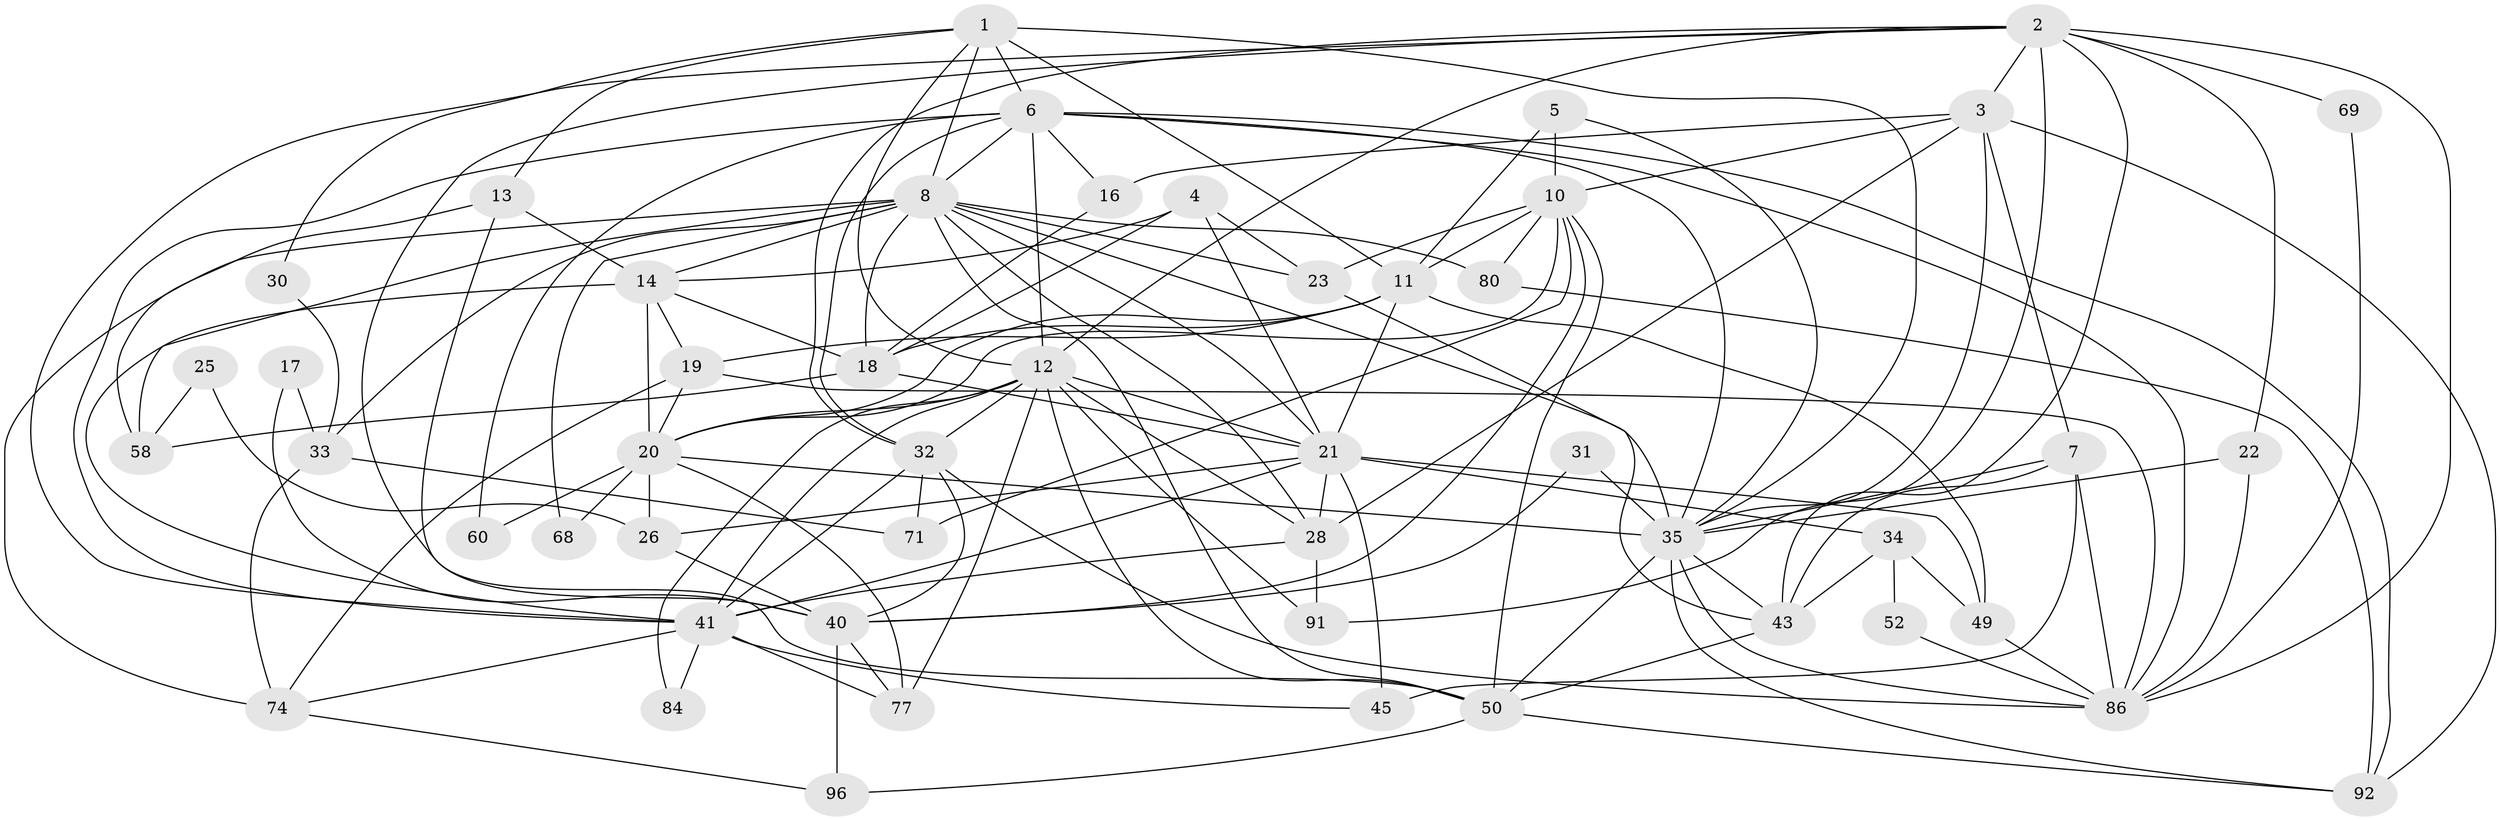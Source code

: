 // original degree distribution, {4: 0.33, 5: 0.19, 3: 0.22, 7: 0.02, 2: 0.14, 8: 0.01, 6: 0.08, 9: 0.01}
// Generated by graph-tools (version 1.1) at 2025/18/03/04/25 18:18:51]
// undirected, 50 vertices, 140 edges
graph export_dot {
graph [start="1"]
  node [color=gray90,style=filled];
  1 [super="+38"];
  2 [super="+85+51"];
  3 [super="+65"];
  4 [super="+61"];
  5;
  6 [super="+24"];
  7 [super="+9"];
  8 [super="+15+56"];
  10 [super="+70+42+53"];
  11 [super="+37"];
  12 [super="+100+79+93"];
  13;
  14 [super="+39"];
  16;
  17;
  18 [super="+57"];
  19 [super="+36"];
  20 [super="+29+54"];
  21 [super="+46+90"];
  22 [super="+47"];
  23;
  25;
  26 [super="+48"];
  28 [super="+97"];
  30;
  31 [super="+75"];
  32 [super="+67"];
  33 [super="+59"];
  34;
  35 [super="+89+73+94"];
  40 [super="+82"];
  41 [super="+78+66"];
  43 [super="+44"];
  45;
  49 [super="+55"];
  50 [super="+99"];
  52;
  58;
  60;
  68;
  69;
  71;
  74;
  77 [super="+98"];
  80;
  84;
  86 [super="+87"];
  91;
  92;
  96;
  1 -- 8;
  1 -- 35 [weight=2];
  1 -- 12;
  1 -- 13;
  1 -- 30;
  1 -- 6;
  1 -- 11;
  2 -- 22;
  2 -- 91;
  2 -- 41;
  2 -- 32;
  2 -- 3;
  2 -- 69;
  2 -- 40;
  2 -- 43;
  2 -- 12;
  2 -- 86;
  3 -- 28;
  3 -- 92;
  3 -- 7;
  3 -- 16;
  3 -- 35;
  3 -- 10;
  4 -- 21 [weight=2];
  4 -- 14;
  4 -- 23;
  4 -- 18;
  5 -- 11;
  5 -- 35;
  5 -- 10;
  6 -- 12;
  6 -- 35;
  6 -- 41;
  6 -- 92;
  6 -- 16;
  6 -- 60;
  6 -- 86;
  6 -- 8;
  6 -- 32;
  7 -- 35;
  7 -- 45;
  7 -- 43;
  7 -- 86;
  8 -- 50;
  8 -- 18;
  8 -- 23;
  8 -- 28;
  8 -- 35;
  8 -- 21;
  8 -- 74;
  8 -- 33;
  8 -- 80;
  8 -- 68;
  8 -- 58;
  8 -- 14;
  10 -- 11;
  10 -- 80 [weight=2];
  10 -- 71;
  10 -- 23;
  10 -- 50;
  10 -- 20;
  10 -- 40;
  11 -- 49;
  11 -- 19;
  11 -- 20;
  11 -- 21;
  11 -- 18;
  12 -- 91;
  12 -- 21 [weight=2];
  12 -- 50;
  12 -- 20;
  12 -- 84;
  12 -- 28;
  12 -- 77;
  12 -- 41;
  12 -- 32;
  13 -- 58;
  13 -- 50;
  13 -- 14;
  14 -- 20;
  14 -- 41;
  14 -- 19;
  14 -- 18;
  16 -- 18;
  17 -- 33;
  17 -- 40;
  18 -- 58;
  18 -- 21;
  19 -- 74;
  19 -- 20;
  19 -- 86;
  20 -- 35;
  20 -- 77;
  20 -- 60;
  20 -- 68;
  20 -- 26;
  21 -- 45;
  21 -- 28;
  21 -- 34;
  21 -- 26;
  21 -- 49;
  21 -- 41;
  22 -- 35;
  22 -- 86;
  23 -- 43;
  25 -- 26;
  25 -- 58;
  26 -- 40;
  28 -- 41;
  28 -- 91;
  30 -- 33;
  31 -- 35 [weight=3];
  31 -- 40;
  32 -- 40 [weight=2];
  32 -- 41;
  32 -- 86;
  32 -- 71;
  33 -- 74;
  33 -- 71;
  34 -- 43;
  34 -- 49;
  34 -- 52;
  35 -- 86;
  35 -- 50;
  35 -- 92;
  35 -- 43;
  40 -- 96;
  40 -- 77;
  41 -- 45;
  41 -- 74;
  41 -- 84;
  41 -- 77;
  43 -- 50;
  49 -- 86;
  50 -- 96;
  50 -- 92;
  52 -- 86;
  69 -- 86;
  74 -- 96;
  80 -- 92;
}
